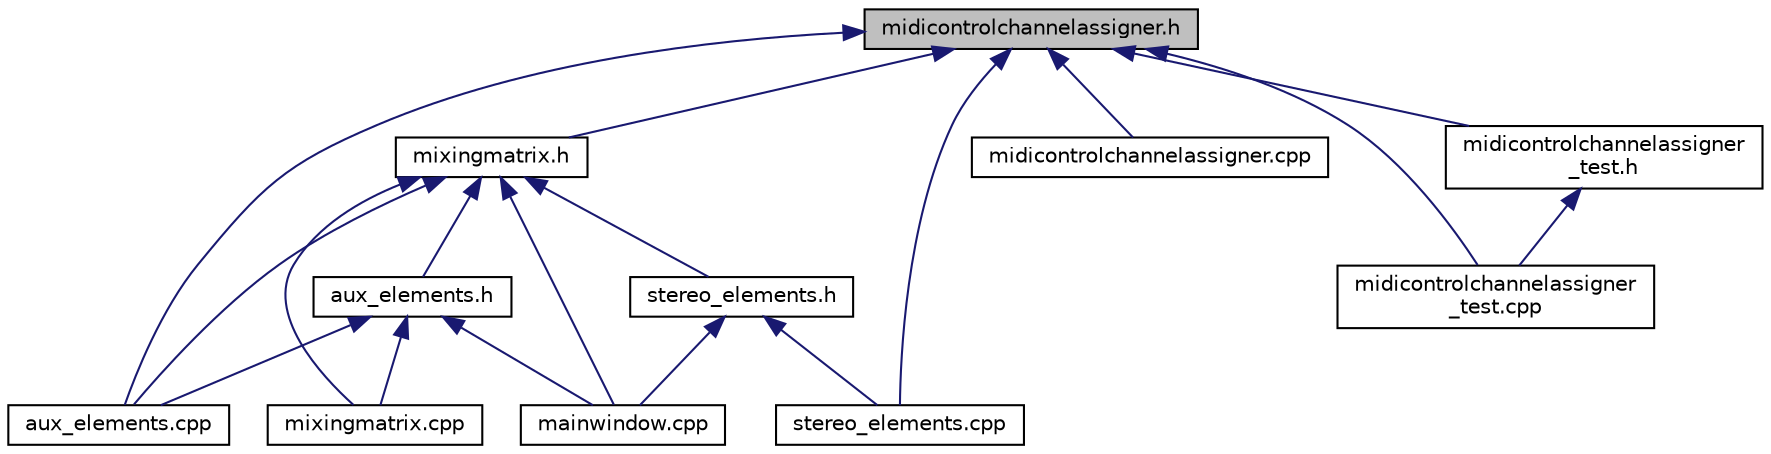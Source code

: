 digraph "midicontrolchannelassigner.h"
{
 // LATEX_PDF_SIZE
  edge [fontname="Helvetica",fontsize="10",labelfontname="Helvetica",labelfontsize="10"];
  node [fontname="Helvetica",fontsize="10",shape=record];
  Node1 [label="midicontrolchannelassigner.h",height=0.2,width=0.4,color="black", fillcolor="grey75", style="filled", fontcolor="black",tooltip=" "];
  Node1 -> Node2 [dir="back",color="midnightblue",fontsize="10",style="solid",fontname="Helvetica"];
  Node2 [label="aux_elements.cpp",height=0.2,width=0.4,color="black", fillcolor="white", style="filled",URL="$d6/db2/aux__elements_8cpp.html",tooltip=" "];
  Node1 -> Node3 [dir="back",color="midnightblue",fontsize="10",style="solid",fontname="Helvetica"];
  Node3 [label="stereo_elements.cpp",height=0.2,width=0.4,color="black", fillcolor="white", style="filled",URL="$d0/d65/stereo__elements_8cpp.html",tooltip=" "];
  Node1 -> Node4 [dir="back",color="midnightblue",fontsize="10",style="solid",fontname="Helvetica"];
  Node4 [label="midicontrolchannelassigner.cpp",height=0.2,width=0.4,color="black", fillcolor="white", style="filled",URL="$db/ddf/midicontrolchannelassigner_8cpp.html",tooltip=" "];
  Node1 -> Node5 [dir="back",color="midnightblue",fontsize="10",style="solid",fontname="Helvetica"];
  Node5 [label="midicontrolchannelassigner\l_test.cpp",height=0.2,width=0.4,color="black", fillcolor="white", style="filled",URL="$d0/d1b/midicontrolchannelassigner__test_8cpp.html",tooltip=" "];
  Node1 -> Node6 [dir="back",color="midnightblue",fontsize="10",style="solid",fontname="Helvetica"];
  Node6 [label="midicontrolchannelassigner\l_test.h",height=0.2,width=0.4,color="black", fillcolor="white", style="filled",URL="$d1/d60/midicontrolchannelassigner__test_8h.html",tooltip=" "];
  Node6 -> Node5 [dir="back",color="midnightblue",fontsize="10",style="solid",fontname="Helvetica"];
  Node1 -> Node7 [dir="back",color="midnightblue",fontsize="10",style="solid",fontname="Helvetica"];
  Node7 [label="mixingmatrix.h",height=0.2,width=0.4,color="black", fillcolor="white", style="filled",URL="$d2/d51/mixingmatrix_8h.html",tooltip=" "];
  Node7 -> Node8 [dir="back",color="midnightblue",fontsize="10",style="solid",fontname="Helvetica"];
  Node8 [label="mainwindow.cpp",height=0.2,width=0.4,color="black", fillcolor="white", style="filled",URL="$d8/dd9/mainwindow_8cpp.html",tooltip=" "];
  Node7 -> Node2 [dir="back",color="midnightblue",fontsize="10",style="solid",fontname="Helvetica"];
  Node7 -> Node9 [dir="back",color="midnightblue",fontsize="10",style="solid",fontname="Helvetica"];
  Node9 [label="aux_elements.h",height=0.2,width=0.4,color="black", fillcolor="white", style="filled",URL="$d1/d9e/aux__elements_8h.html",tooltip=" "];
  Node9 -> Node8 [dir="back",color="midnightblue",fontsize="10",style="solid",fontname="Helvetica"];
  Node9 -> Node2 [dir="back",color="midnightblue",fontsize="10",style="solid",fontname="Helvetica"];
  Node9 -> Node10 [dir="back",color="midnightblue",fontsize="10",style="solid",fontname="Helvetica"];
  Node10 [label="mixingmatrix.cpp",height=0.2,width=0.4,color="black", fillcolor="white", style="filled",URL="$d6/dc8/mixingmatrix_8cpp.html",tooltip=" "];
  Node7 -> Node11 [dir="back",color="midnightblue",fontsize="10",style="solid",fontname="Helvetica"];
  Node11 [label="stereo_elements.h",height=0.2,width=0.4,color="black", fillcolor="white", style="filled",URL="$de/df4/stereo__elements_8h.html",tooltip=" "];
  Node11 -> Node8 [dir="back",color="midnightblue",fontsize="10",style="solid",fontname="Helvetica"];
  Node11 -> Node3 [dir="back",color="midnightblue",fontsize="10",style="solid",fontname="Helvetica"];
  Node7 -> Node10 [dir="back",color="midnightblue",fontsize="10",style="solid",fontname="Helvetica"];
}
